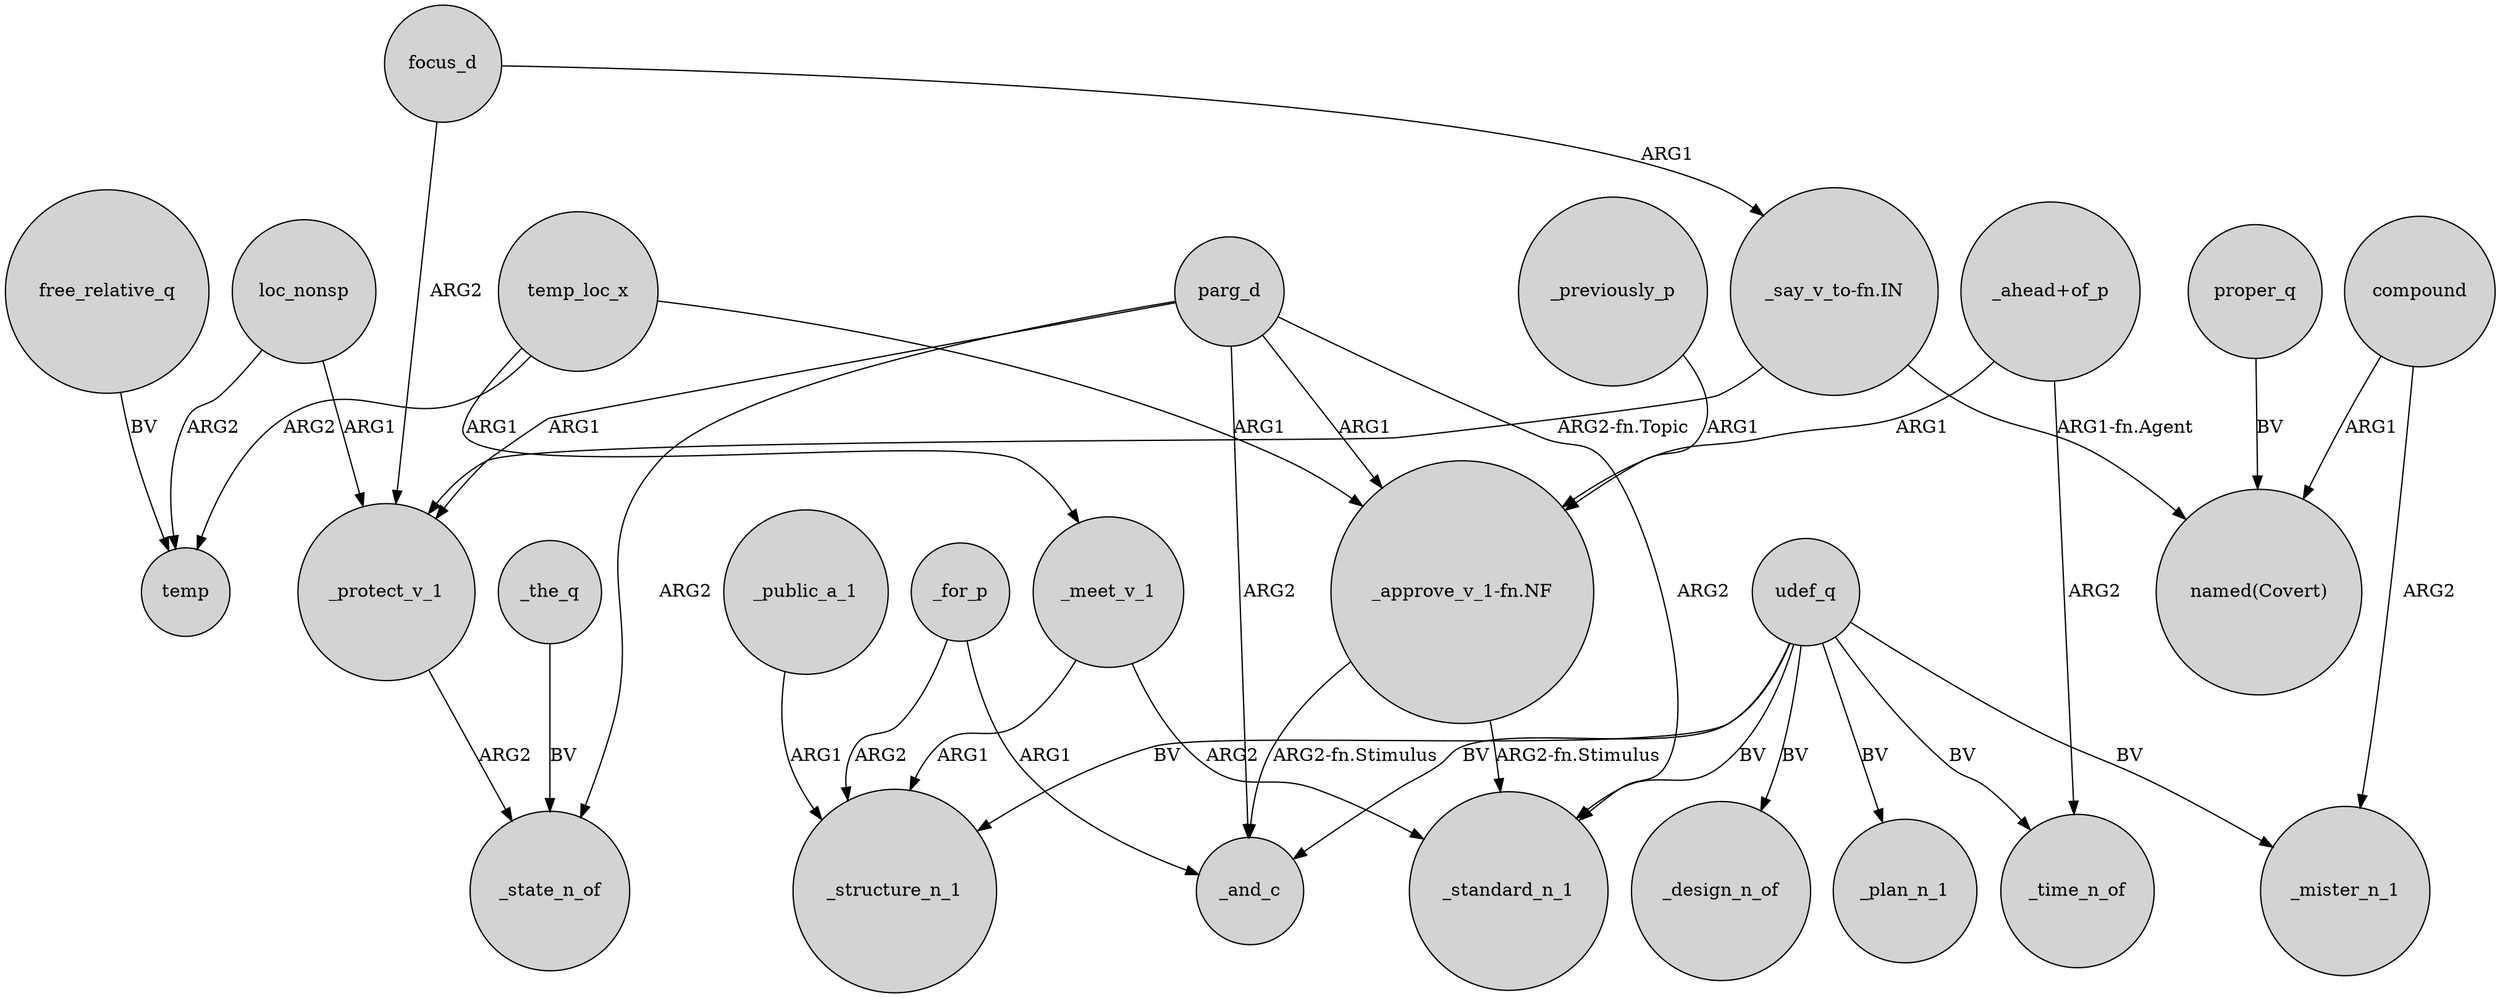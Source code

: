 digraph {
	node [shape=circle style=filled]
	parg_d -> _protect_v_1 [label=ARG1]
	_public_a_1 -> _structure_n_1 [label=ARG1]
	loc_nonsp -> _protect_v_1 [label=ARG1]
	compound -> "named(Covert)" [label=ARG1]
	compound -> _mister_n_1 [label=ARG2]
	"_approve_v_1-fn.NF" -> _standard_n_1 [label="ARG2-fn.Stimulus"]
	"_ahead+of_p" -> _time_n_of [label=ARG2]
	"_ahead+of_p" -> "_approve_v_1-fn.NF" [label=ARG1]
	udef_q -> _mister_n_1 [label=BV]
	"_say_v_to-fn.IN" -> _protect_v_1 [label="ARG2-fn.Topic"]
	_the_q -> _state_n_of [label=BV]
	parg_d -> _state_n_of [label=ARG2]
	temp_loc_x -> "_approve_v_1-fn.NF" [label=ARG1]
	parg_d -> _and_c [label=ARG2]
	parg_d -> _standard_n_1 [label=ARG2]
	temp_loc_x -> temp [label=ARG2]
	loc_nonsp -> temp [label=ARG2]
	udef_q -> _structure_n_1 [label=BV]
	proper_q -> "named(Covert)" [label=BV]
	"_approve_v_1-fn.NF" -> _and_c [label="ARG2-fn.Stimulus"]
	udef_q -> _plan_n_1 [label=BV]
	focus_d -> _protect_v_1 [label=ARG2]
	udef_q -> _time_n_of [label=BV]
	udef_q -> _design_n_of [label=BV]
	_previously_p -> "_approve_v_1-fn.NF" [label=ARG1]
	_meet_v_1 -> _standard_n_1 [label=ARG2]
	"_say_v_to-fn.IN" -> "named(Covert)" [label="ARG1-fn.Agent"]
	_protect_v_1 -> _state_n_of [label=ARG2]
	_for_p -> _structure_n_1 [label=ARG2]
	udef_q -> _and_c [label=BV]
	udef_q -> _standard_n_1 [label=BV]
	parg_d -> "_approve_v_1-fn.NF" [label=ARG1]
	free_relative_q -> temp [label=BV]
	temp_loc_x -> _meet_v_1 [label=ARG1]
	focus_d -> "_say_v_to-fn.IN" [label=ARG1]
	_meet_v_1 -> _structure_n_1 [label=ARG1]
	_for_p -> _and_c [label=ARG1]
}
